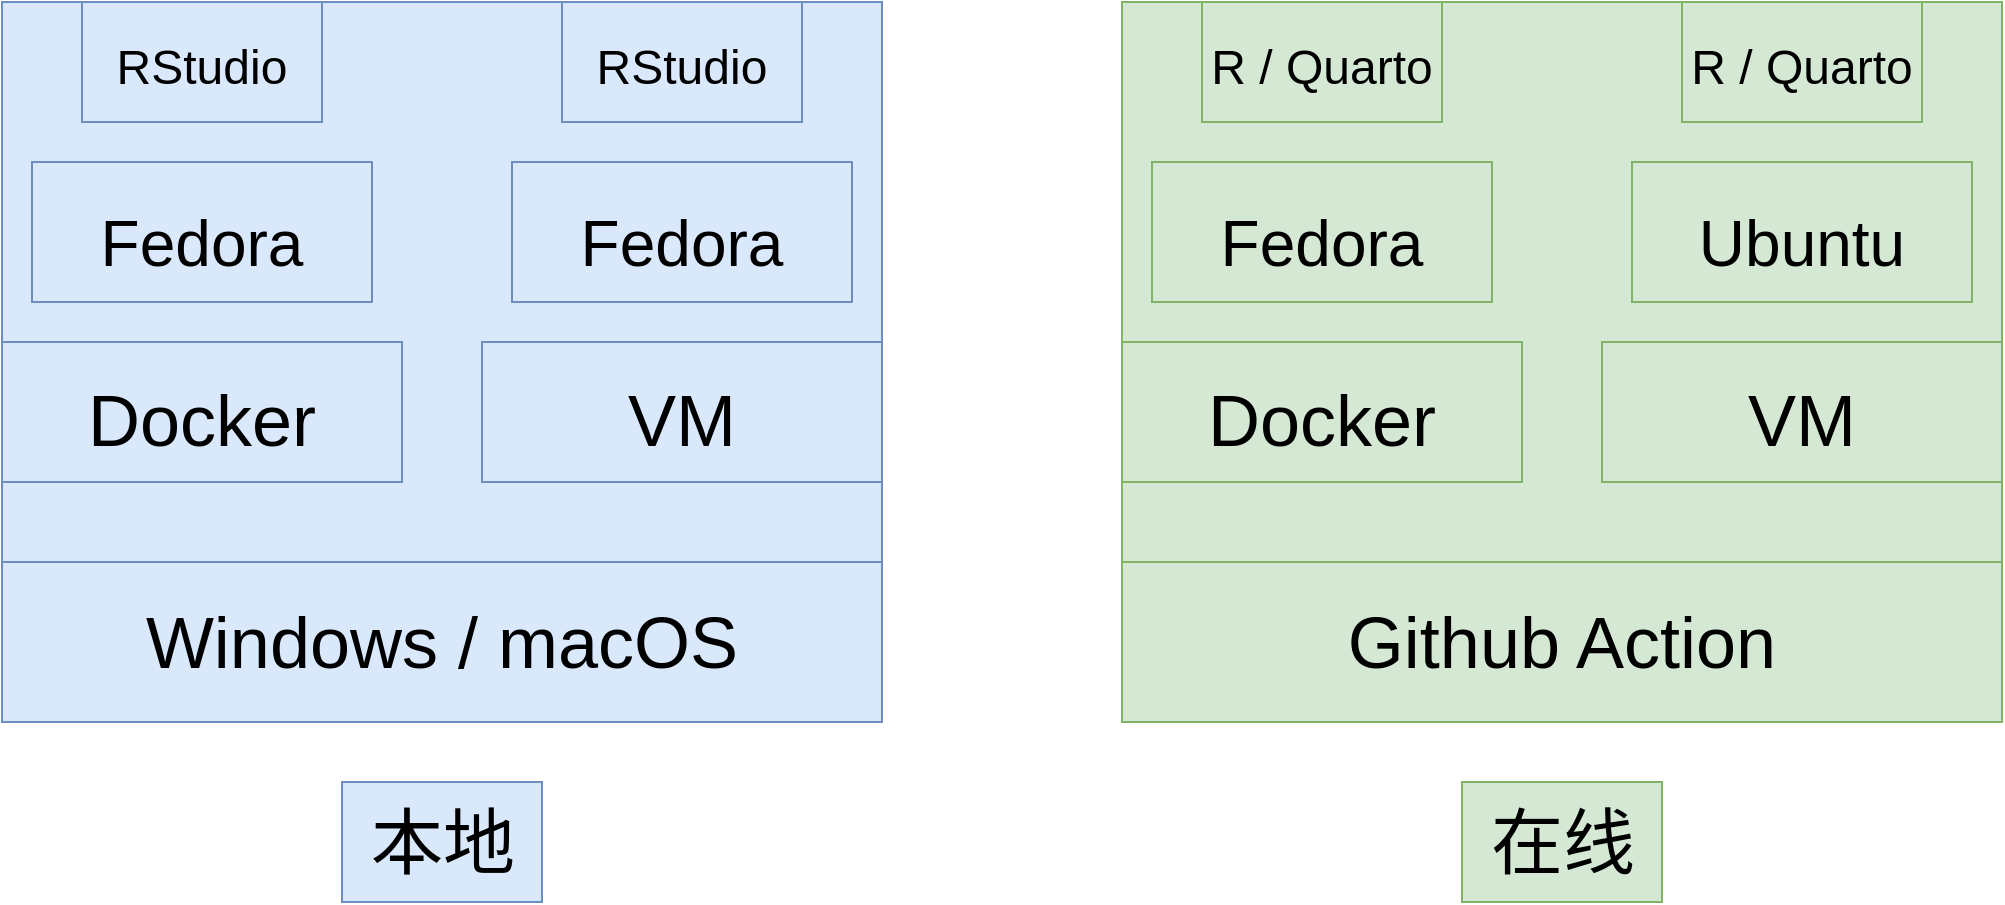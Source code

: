 <mxfile version="20.3.0" type="device"><diagram id="LCxilt8-7snBvE6bEVuj" name="第 1 页"><mxGraphModel dx="1731" dy="1068" grid="1" gridSize="10" guides="1" tooltips="1" connect="1" arrows="1" fold="1" page="1" pageScale="1" pageWidth="250" pageHeight="229" math="0" shadow="0"><root><mxCell id="0"/><mxCell id="1" parent="0"/><mxCell id="PAgsK76JXZX61TvKjD7S-10" value="" style="group;fillColor=#dae8fc;strokeColor=#6c8ebf;" vertex="1" connectable="0" parent="1"><mxGeometry width="440" height="360" as="geometry"/></mxCell><mxCell id="PAgsK76JXZX61TvKjD7S-1" value="&lt;font style=&quot;font-size: 36px;&quot;&gt;Windows / macOS&lt;/font&gt;" style="rounded=0;whiteSpace=wrap;html=1;align=center;fillColor=#dae8fc;strokeColor=#6c8ebf;" vertex="1" parent="PAgsK76JXZX61TvKjD7S-10"><mxGeometry y="280" width="440" height="80" as="geometry"/></mxCell><mxCell id="PAgsK76JXZX61TvKjD7S-2" value="&lt;font style=&quot;font-size: 36px;&quot;&gt;Docker&lt;/font&gt;" style="rounded=0;whiteSpace=wrap;html=1;fontSize=48;fillColor=#dae8fc;strokeColor=#6c8ebf;" vertex="1" parent="PAgsK76JXZX61TvKjD7S-10"><mxGeometry y="170" width="200" height="70" as="geometry"/></mxCell><mxCell id="PAgsK76JXZX61TvKjD7S-3" value="&lt;font style=&quot;font-size: 32px;&quot;&gt;Fedora&lt;/font&gt;" style="rounded=0;whiteSpace=wrap;html=1;fontSize=48;fillColor=#dae8fc;strokeColor=#6c8ebf;" vertex="1" parent="PAgsK76JXZX61TvKjD7S-10"><mxGeometry x="15" y="80" width="170" height="70" as="geometry"/></mxCell><mxCell id="PAgsK76JXZX61TvKjD7S-5" value="&lt;font style=&quot;font-size: 36px;&quot;&gt;VM&lt;/font&gt;" style="rounded=0;whiteSpace=wrap;html=1;fontSize=48;fillColor=#dae8fc;strokeColor=#6c8ebf;" vertex="1" parent="PAgsK76JXZX61TvKjD7S-10"><mxGeometry x="240" y="170" width="200" height="70" as="geometry"/></mxCell><mxCell id="PAgsK76JXZX61TvKjD7S-6" value="&lt;font style=&quot;font-size: 32px;&quot;&gt;Fedora&lt;/font&gt;" style="rounded=0;whiteSpace=wrap;html=1;fontSize=48;fillColor=#dae8fc;strokeColor=#6c8ebf;" vertex="1" parent="PAgsK76JXZX61TvKjD7S-10"><mxGeometry x="255" y="80" width="170" height="70" as="geometry"/></mxCell><mxCell id="PAgsK76JXZX61TvKjD7S-7" value="&lt;font style=&quot;font-size: 24px;&quot;&gt;RStudio&lt;/font&gt;" style="rounded=0;whiteSpace=wrap;html=1;fontSize=32;fillColor=#dae8fc;strokeColor=#6c8ebf;" vertex="1" parent="PAgsK76JXZX61TvKjD7S-10"><mxGeometry x="40" width="120" height="60" as="geometry"/></mxCell><mxCell id="PAgsK76JXZX61TvKjD7S-8" value="&lt;font style=&quot;font-size: 24px;&quot;&gt;RStudio&lt;/font&gt;" style="rounded=0;whiteSpace=wrap;html=1;fontSize=32;fillColor=#dae8fc;strokeColor=#6c8ebf;" vertex="1" parent="PAgsK76JXZX61TvKjD7S-10"><mxGeometry x="280" width="120" height="60" as="geometry"/></mxCell><mxCell id="PAgsK76JXZX61TvKjD7S-11" value="" style="group;fillColor=#d5e8d4;strokeColor=#82b366;" vertex="1" connectable="0" parent="1"><mxGeometry x="560" width="440" height="360" as="geometry"/></mxCell><mxCell id="PAgsK76JXZX61TvKjD7S-12" value="&lt;font style=&quot;font-size: 36px;&quot;&gt;Github Action&lt;/font&gt;" style="rounded=0;whiteSpace=wrap;html=1;align=center;fillColor=#d5e8d4;strokeColor=#82b366;" vertex="1" parent="PAgsK76JXZX61TvKjD7S-11"><mxGeometry y="280" width="440" height="80" as="geometry"/></mxCell><mxCell id="PAgsK76JXZX61TvKjD7S-13" value="&lt;font style=&quot;font-size: 36px;&quot;&gt;Docker&lt;/font&gt;" style="rounded=0;whiteSpace=wrap;html=1;fontSize=48;fillColor=#d5e8d4;strokeColor=#82b366;" vertex="1" parent="PAgsK76JXZX61TvKjD7S-11"><mxGeometry y="170" width="200" height="70" as="geometry"/></mxCell><mxCell id="PAgsK76JXZX61TvKjD7S-14" value="&lt;font style=&quot;font-size: 32px;&quot;&gt;Fedora&lt;/font&gt;" style="rounded=0;whiteSpace=wrap;html=1;fontSize=48;fillColor=#d5e8d4;strokeColor=#82b366;" vertex="1" parent="PAgsK76JXZX61TvKjD7S-11"><mxGeometry x="15" y="80" width="170" height="70" as="geometry"/></mxCell><mxCell id="PAgsK76JXZX61TvKjD7S-15" value="&lt;font style=&quot;font-size: 36px;&quot;&gt;VM&lt;/font&gt;" style="rounded=0;whiteSpace=wrap;html=1;fontSize=48;fillColor=#d5e8d4;strokeColor=#82b366;" vertex="1" parent="PAgsK76JXZX61TvKjD7S-11"><mxGeometry x="240" y="170" width="200" height="70" as="geometry"/></mxCell><mxCell id="PAgsK76JXZX61TvKjD7S-16" value="&lt;font style=&quot;font-size: 32px;&quot;&gt;Ubuntu&lt;/font&gt;" style="rounded=0;whiteSpace=wrap;html=1;fontSize=48;fillColor=#d5e8d4;strokeColor=#82b366;" vertex="1" parent="PAgsK76JXZX61TvKjD7S-11"><mxGeometry x="255" y="80" width="170" height="70" as="geometry"/></mxCell><mxCell id="PAgsK76JXZX61TvKjD7S-17" value="&lt;font style=&quot;font-size: 24px;&quot;&gt;R / Quarto&lt;/font&gt;" style="rounded=0;whiteSpace=wrap;html=1;fontSize=32;fillColor=#d5e8d4;strokeColor=#82b366;" vertex="1" parent="PAgsK76JXZX61TvKjD7S-11"><mxGeometry x="40" width="120" height="60" as="geometry"/></mxCell><mxCell id="PAgsK76JXZX61TvKjD7S-18" value="&lt;font style=&quot;font-size: 24px;&quot;&gt;R / Quarto&lt;/font&gt;" style="rounded=0;whiteSpace=wrap;html=1;fontSize=32;fillColor=#d5e8d4;strokeColor=#82b366;" vertex="1" parent="PAgsK76JXZX61TvKjD7S-11"><mxGeometry x="280" width="120" height="60" as="geometry"/></mxCell><mxCell id="PAgsK76JXZX61TvKjD7S-20" value="本地" style="text;html=1;align=center;verticalAlign=middle;resizable=0;points=[];autosize=1;strokeColor=#6c8ebf;fillColor=#dae8fc;fontSize=36;" vertex="1" parent="1"><mxGeometry x="170" y="390" width="100" height="60" as="geometry"/></mxCell><mxCell id="PAgsK76JXZX61TvKjD7S-21" value="在线" style="text;html=1;align=center;verticalAlign=middle;resizable=0;points=[];autosize=1;strokeColor=#82b366;fillColor=#d5e8d4;fontSize=36;" vertex="1" parent="1"><mxGeometry x="730" y="390" width="100" height="60" as="geometry"/></mxCell></root></mxGraphModel></diagram></mxfile>